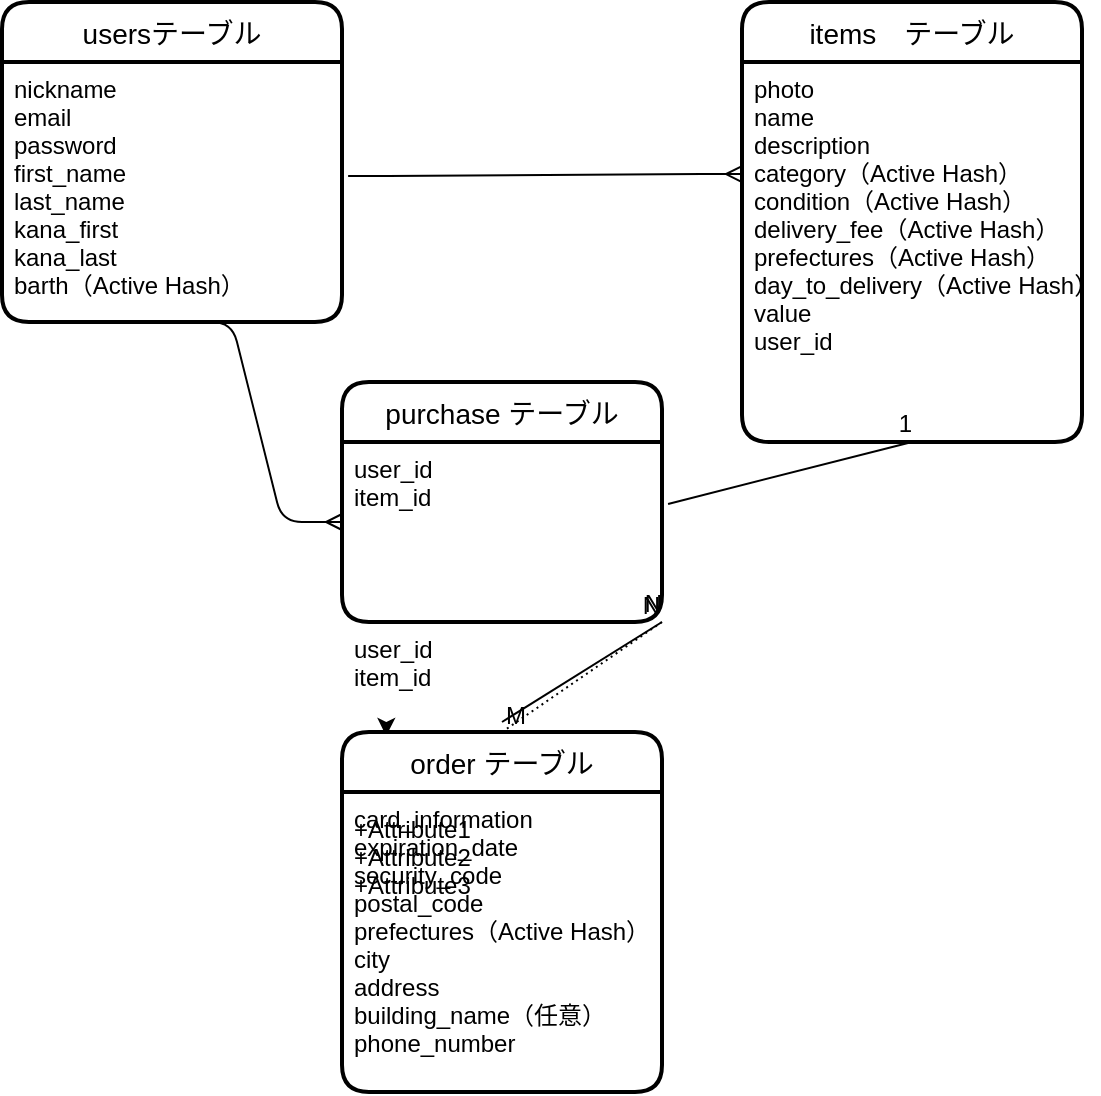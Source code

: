 <mxfile version="13.6.5">
    <diagram id="inOLwRVGp3Jtbk9GSvhI" name="ページ1">
        <mxGraphModel dx="642" dy="526" grid="1" gridSize="10" guides="0" tooltips="1" connect="1" arrows="1" fold="1" page="1" pageScale="1" pageWidth="827" pageHeight="1169" math="0" shadow="0">
            <root>
                <mxCell id="0"/>
                <mxCell id="1" parent="0"/>
                <mxCell id="19" style="edgeStyle=orthogonalEdgeStyle;rounded=0;orthogonalLoop=1;jettySize=auto;html=1;exitX=0.75;exitY=0;exitDx=0;exitDy=0;entryX=0.8;entryY=-0.043;entryDx=0;entryDy=0;entryPerimeter=0;" edge="1" parent="1">
                    <mxGeometry relative="1" as="geometry">
                        <mxPoint x="170" y="150" as="sourcePoint"/>
                        <mxPoint x="178" y="145.012" as="targetPoint"/>
                    </mxGeometry>
                </mxCell>
                <mxCell id="20" value="usersテーブル" style="swimlane;childLayout=stackLayout;horizontal=1;startSize=30;horizontalStack=0;rounded=1;fontSize=14;fontStyle=0;strokeWidth=2;resizeParent=0;resizeLast=1;shadow=0;dashed=0;align=center;labelBackgroundColor=none;" vertex="1" parent="1">
                    <mxGeometry x="60" y="130" width="170" height="160" as="geometry"/>
                </mxCell>
                <mxCell id="21" value="nickname&#10;email&#10;password&#10;first_name&#10;last_name&#10;kana_first&#10;kana_last&#10;barth（Active Hash）&#10;" style="align=left;strokeColor=none;fillColor=none;spacingLeft=4;fontSize=12;verticalAlign=top;resizable=0;rotatable=0;part=1;" vertex="1" parent="20">
                    <mxGeometry y="30" width="170" height="130" as="geometry"/>
                </mxCell>
                <mxCell id="40" value="items　テーブル" style="swimlane;childLayout=stackLayout;horizontal=1;startSize=30;horizontalStack=0;rounded=1;fontSize=14;fontStyle=0;strokeWidth=2;resizeParent=0;resizeLast=1;shadow=0;dashed=0;align=center;labelBackgroundColor=none;" vertex="1" parent="1">
                    <mxGeometry x="430" y="130" width="170" height="220" as="geometry"/>
                </mxCell>
                <mxCell id="41" value="photo&#10;name&#10;description&#10;category（Active Hash）&#10;condition（Active Hash）&#10;delivery_fee（Active Hash）&#10;prefectures（Active Hash）&#10;day_to_delivery（Active Hash）&#10;value&#10;user_id&#10;" style="align=left;strokeColor=none;fillColor=none;spacingLeft=4;fontSize=12;verticalAlign=top;resizable=0;rotatable=0;part=1;" vertex="1" parent="40">
                    <mxGeometry y="30" width="170" height="190" as="geometry"/>
                </mxCell>
                <mxCell id="50" value="" style="edgeStyle=entityRelationEdgeStyle;fontSize=12;html=1;endArrow=ERmany;exitX=1.018;exitY=0.438;exitDx=0;exitDy=0;exitPerimeter=0;entryX=0;entryY=0.295;entryDx=0;entryDy=0;entryPerimeter=0;" edge="1" parent="1" source="21" target="41">
                    <mxGeometry width="100" height="100" relative="1" as="geometry">
                        <mxPoint x="280" y="290" as="sourcePoint"/>
                        <mxPoint x="380" y="190" as="targetPoint"/>
                    </mxGeometry>
                </mxCell>
                <mxCell id="51" value="" style="edgeStyle=entityRelationEdgeStyle;fontSize=12;html=1;endArrow=ERmany;exitX=0.5;exitY=1;exitDx=0;exitDy=0;" edge="1" parent="1" source="21">
                    <mxGeometry width="100" height="100" relative="1" as="geometry">
                        <mxPoint x="280" y="290" as="sourcePoint"/>
                        <mxPoint x="230" y="390" as="targetPoint"/>
                    </mxGeometry>
                </mxCell>
                <mxCell id="60" value="" style="endArrow=none;html=1;rounded=0;entryX=0.5;entryY=1;entryDx=0;entryDy=0;exitX=1.019;exitY=0.344;exitDx=0;exitDy=0;exitPerimeter=0;" edge="1" parent="1" source="63" target="41">
                    <mxGeometry relative="1" as="geometry">
                        <mxPoint x="380" y="390" as="sourcePoint"/>
                        <mxPoint x="410" y="240" as="targetPoint"/>
                    </mxGeometry>
                </mxCell>
                <mxCell id="61" value="1" style="resizable=0;html=1;align=right;verticalAlign=bottom;" connectable="0" vertex="1" parent="60">
                    <mxGeometry x="1" relative="1" as="geometry"/>
                </mxCell>
                <mxCell id="62" value="purchase テーブル" style="swimlane;childLayout=stackLayout;horizontal=1;startSize=30;horizontalStack=0;rounded=1;fontSize=14;fontStyle=0;strokeWidth=2;resizeParent=0;resizeLast=1;shadow=0;dashed=0;align=center;labelBackgroundColor=none;" vertex="1" parent="1">
                    <mxGeometry x="230" y="320" width="160" height="120" as="geometry"/>
                </mxCell>
                <mxCell id="63" value="user_id&#10;item_id" style="align=left;strokeColor=none;fillColor=none;spacingLeft=4;fontSize=12;verticalAlign=top;resizable=0;rotatable=0;part=1;" vertex="1" parent="62">
                    <mxGeometry y="30" width="160" height="90" as="geometry"/>
                </mxCell>
                <mxCell id="74" value="user_id&#10;item_id" style="align=left;strokeColor=none;fillColor=none;spacingLeft=4;fontSize=12;verticalAlign=top;resizable=0;rotatable=0;part=1;" vertex="1" parent="62">
                    <mxGeometry y="120" width="160" height="90" as="geometry"/>
                </mxCell>
                <mxCell id="65" value="+Attribute1&#10;+Attribute2&#10;+Attribute3" style="align=left;strokeColor=none;fillColor=none;spacingLeft=4;fontSize=12;verticalAlign=top;resizable=0;rotatable=0;part=1;" vertex="1" parent="62">
                    <mxGeometry y="210" width="160" height="-90" as="geometry"/>
                </mxCell>
                <mxCell id="66" style="edgeStyle=orthogonalEdgeStyle;rounded=0;orthogonalLoop=1;jettySize=auto;html=1;exitX=0.25;exitY=0;exitDx=0;exitDy=0;entryX=0.138;entryY=0.011;entryDx=0;entryDy=0;entryPerimeter=0;" edge="1" parent="1" source="42" target="42">
                    <mxGeometry relative="1" as="geometry"/>
                </mxCell>
                <mxCell id="42" value="order テーブル" style="swimlane;childLayout=stackLayout;horizontal=1;startSize=30;horizontalStack=0;rounded=1;fontSize=14;fontStyle=0;strokeWidth=2;resizeParent=0;resizeLast=1;shadow=0;dashed=0;align=center;labelBackgroundColor=none;" vertex="1" parent="1">
                    <mxGeometry x="230" y="495" width="160" height="180" as="geometry"/>
                </mxCell>
                <mxCell id="43" value="card_information&#10;expiration_date&#10;security_code&#10;postal_code&#10;prefectures（Active Hash）&#10;city&#10;address&#10;building_name（任意）&#10;phone_number" style="align=left;strokeColor=none;fillColor=none;spacingLeft=4;fontSize=12;verticalAlign=top;resizable=0;rotatable=0;part=1;" vertex="1" parent="42">
                    <mxGeometry y="30" width="160" height="150" as="geometry"/>
                </mxCell>
                <mxCell id="67" value="" style="endArrow=none;html=1;rounded=0;dashed=1;dashPattern=1 2;entryX=0;entryY=0;entryDx=0;entryDy=0;exitX=0.5;exitY=0;exitDx=0;exitDy=0;" edge="1" parent="1" source="42" target="65">
                    <mxGeometry relative="1" as="geometry">
                        <mxPoint x="250" y="450" as="sourcePoint"/>
                        <mxPoint x="410" y="450" as="targetPoint"/>
                    </mxGeometry>
                </mxCell>
                <mxCell id="68" value="M" style="resizable=0;html=1;align=left;verticalAlign=bottom;" connectable="0" vertex="1" parent="67">
                    <mxGeometry x="-1" relative="1" as="geometry"/>
                </mxCell>
                <mxCell id="69" value="N" style="resizable=0;html=1;align=right;verticalAlign=bottom;" connectable="0" vertex="1" parent="67">
                    <mxGeometry x="1" relative="1" as="geometry"/>
                </mxCell>
                <mxCell id="72" value="" style="endArrow=none;html=1;rounded=0;entryX=0;entryY=0;entryDx=0;entryDy=0;" edge="1" parent="1" target="65">
                    <mxGeometry relative="1" as="geometry">
                        <mxPoint x="310" y="490" as="sourcePoint"/>
                        <mxPoint x="410" y="450" as="targetPoint"/>
                    </mxGeometry>
                </mxCell>
                <mxCell id="73" value="N" style="resizable=0;html=1;align=right;verticalAlign=bottom;" connectable="0" vertex="1" parent="72">
                    <mxGeometry x="1" relative="1" as="geometry"/>
                </mxCell>
            </root>
        </mxGraphModel>
    </diagram>
</mxfile>